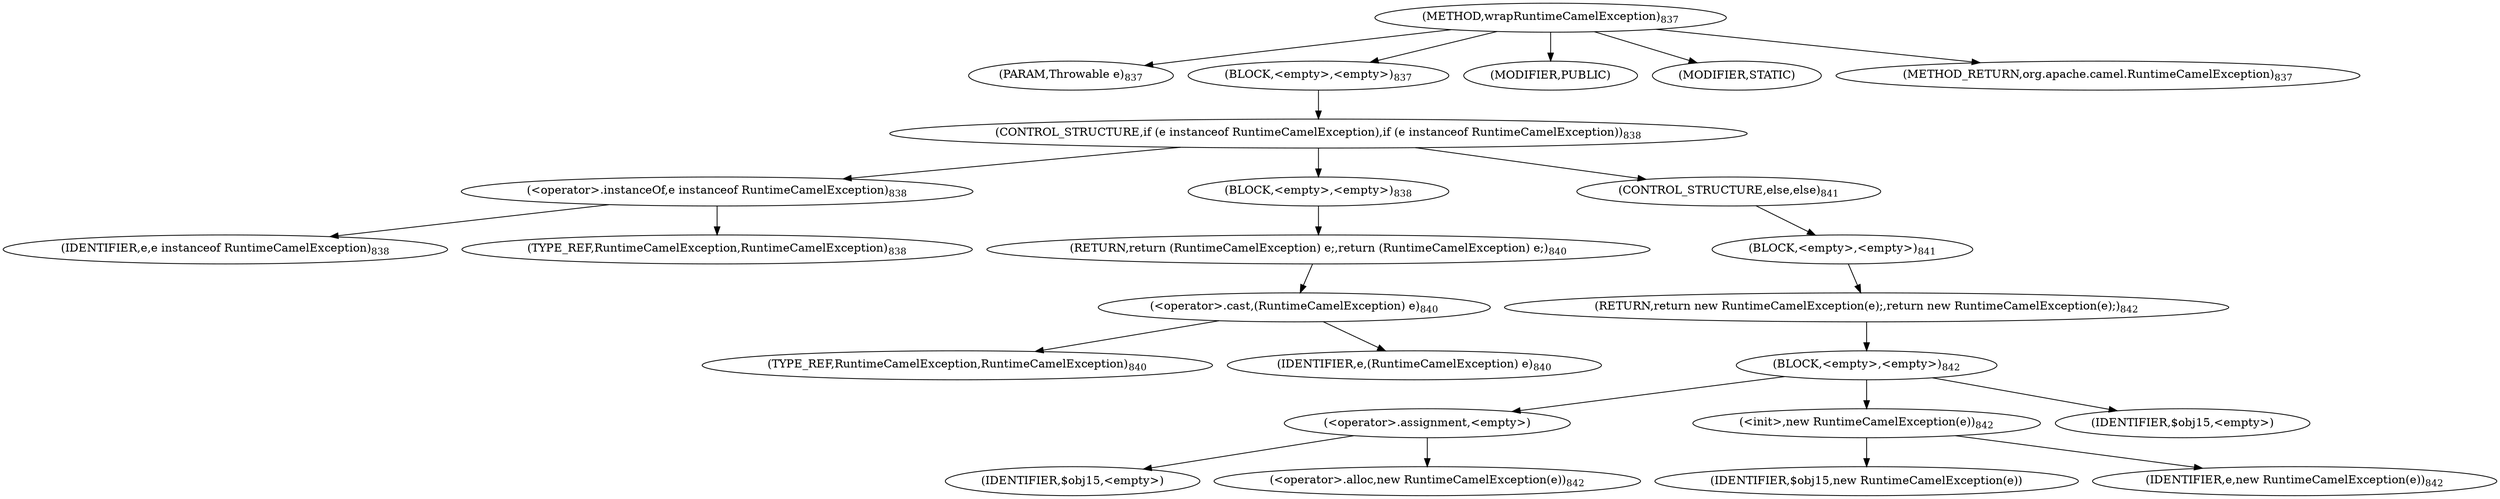 digraph "wrapRuntimeCamelException" {  
"1839" [label = <(METHOD,wrapRuntimeCamelException)<SUB>837</SUB>> ]
"1840" [label = <(PARAM,Throwable e)<SUB>837</SUB>> ]
"1841" [label = <(BLOCK,&lt;empty&gt;,&lt;empty&gt;)<SUB>837</SUB>> ]
"1842" [label = <(CONTROL_STRUCTURE,if (e instanceof RuntimeCamelException),if (e instanceof RuntimeCamelException))<SUB>838</SUB>> ]
"1843" [label = <(&lt;operator&gt;.instanceOf,e instanceof RuntimeCamelException)<SUB>838</SUB>> ]
"1844" [label = <(IDENTIFIER,e,e instanceof RuntimeCamelException)<SUB>838</SUB>> ]
"1845" [label = <(TYPE_REF,RuntimeCamelException,RuntimeCamelException)<SUB>838</SUB>> ]
"1846" [label = <(BLOCK,&lt;empty&gt;,&lt;empty&gt;)<SUB>838</SUB>> ]
"1847" [label = <(RETURN,return (RuntimeCamelException) e;,return (RuntimeCamelException) e;)<SUB>840</SUB>> ]
"1848" [label = <(&lt;operator&gt;.cast,(RuntimeCamelException) e)<SUB>840</SUB>> ]
"1849" [label = <(TYPE_REF,RuntimeCamelException,RuntimeCamelException)<SUB>840</SUB>> ]
"1850" [label = <(IDENTIFIER,e,(RuntimeCamelException) e)<SUB>840</SUB>> ]
"1851" [label = <(CONTROL_STRUCTURE,else,else)<SUB>841</SUB>> ]
"1852" [label = <(BLOCK,&lt;empty&gt;,&lt;empty&gt;)<SUB>841</SUB>> ]
"1853" [label = <(RETURN,return new RuntimeCamelException(e);,return new RuntimeCamelException(e);)<SUB>842</SUB>> ]
"1854" [label = <(BLOCK,&lt;empty&gt;,&lt;empty&gt;)<SUB>842</SUB>> ]
"1855" [label = <(&lt;operator&gt;.assignment,&lt;empty&gt;)> ]
"1856" [label = <(IDENTIFIER,$obj15,&lt;empty&gt;)> ]
"1857" [label = <(&lt;operator&gt;.alloc,new RuntimeCamelException(e))<SUB>842</SUB>> ]
"1858" [label = <(&lt;init&gt;,new RuntimeCamelException(e))<SUB>842</SUB>> ]
"1859" [label = <(IDENTIFIER,$obj15,new RuntimeCamelException(e))> ]
"1860" [label = <(IDENTIFIER,e,new RuntimeCamelException(e))<SUB>842</SUB>> ]
"1861" [label = <(IDENTIFIER,$obj15,&lt;empty&gt;)> ]
"1862" [label = <(MODIFIER,PUBLIC)> ]
"1863" [label = <(MODIFIER,STATIC)> ]
"1864" [label = <(METHOD_RETURN,org.apache.camel.RuntimeCamelException)<SUB>837</SUB>> ]
  "1839" -> "1840" 
  "1839" -> "1841" 
  "1839" -> "1862" 
  "1839" -> "1863" 
  "1839" -> "1864" 
  "1841" -> "1842" 
  "1842" -> "1843" 
  "1842" -> "1846" 
  "1842" -> "1851" 
  "1843" -> "1844" 
  "1843" -> "1845" 
  "1846" -> "1847" 
  "1847" -> "1848" 
  "1848" -> "1849" 
  "1848" -> "1850" 
  "1851" -> "1852" 
  "1852" -> "1853" 
  "1853" -> "1854" 
  "1854" -> "1855" 
  "1854" -> "1858" 
  "1854" -> "1861" 
  "1855" -> "1856" 
  "1855" -> "1857" 
  "1858" -> "1859" 
  "1858" -> "1860" 
}
